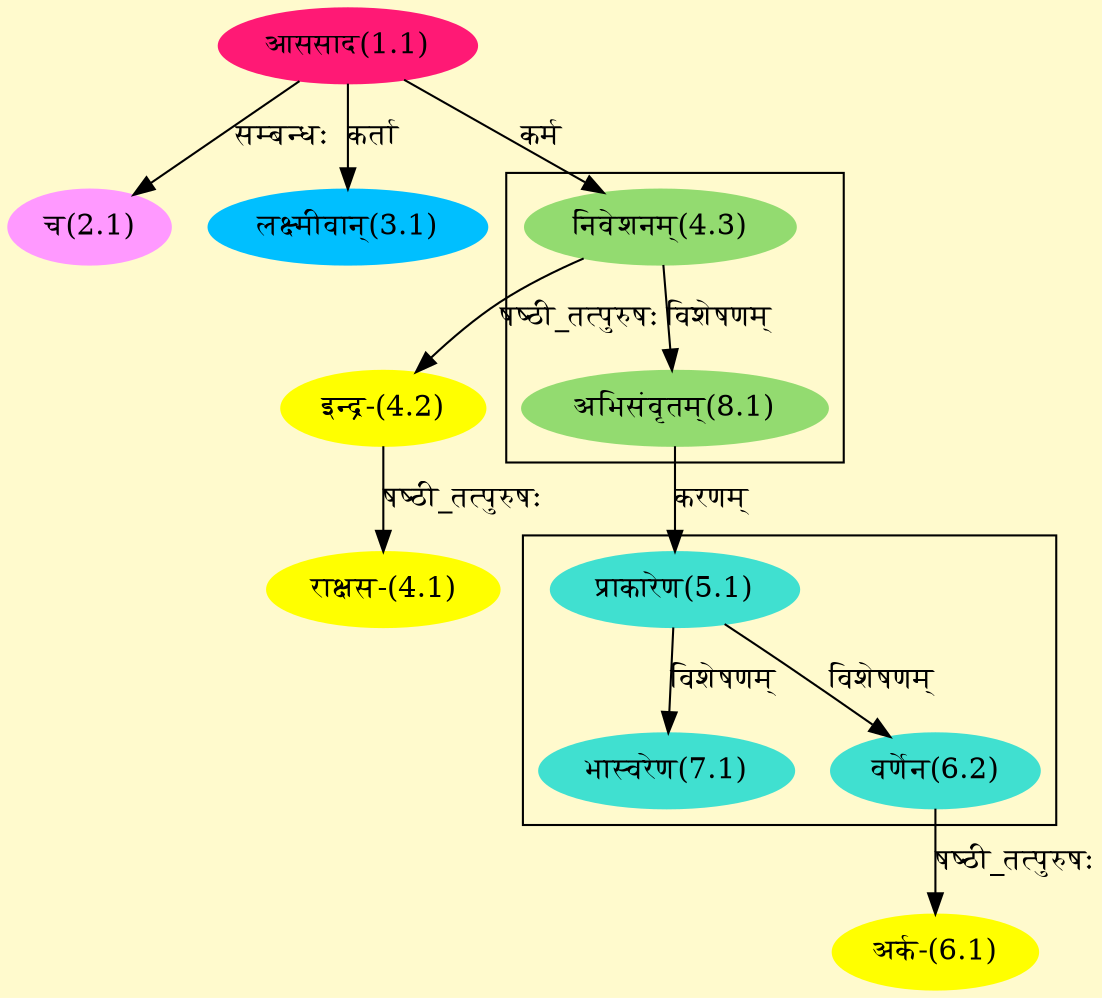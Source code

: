 digraph G{
rankdir=BT;
 compound=true;
 bgcolor="lemonchiffon1";

subgraph cluster_1{
Node6_2 [style=filled, color="#40E0D0" label = "वर्णेन(6.2)"]
Node5_1 [style=filled, color="#40E0D0" label = "प्राकारेण(5.1)"]
Node7_1 [style=filled, color="#40E0D0" label = "भास्वरेण(7.1)"]

}

subgraph cluster_2{
Node8_1 [style=filled, color="#93DB70" label = "अभिसंवृतम्(8.1)"]
Node4_3 [style=filled, color="#93DB70" label = "निवेशनम्(4.3)"]

}
Node1_1 [style=filled, color="#FF1975" label = "आससाद(1.1)"]
Node [style=filled, color="" label = "()"]
Node2_1 [style=filled, color="#FF99FF" label = "च(2.1)"]
Node3_1 [style=filled, color="#00BFFF" label = "लक्ष्मीवान्(3.1)"]
Node4_1 [style=filled, color="#FFFF00" label = "राक्षस-(4.1)"]
Node4_2 [style=filled, color="#FFFF00" label = "इन्द्र-(4.2)"]
Node4_3 [style=filled, color="#93DB70" label = "निवेशनम्(4.3)"]
Node5_1 [style=filled, color="#40E0D0" label = "प्राकारेण(5.1)"]
Node8_1 [style=filled, color="#93DB70" label = "अभिसंवृतम्(8.1)"]
Node6_1 [style=filled, color="#FFFF00" label = "अर्क-(6.1)"]
Node6_2 [style=filled, color="#40E0D0" label = "वर्णेन(6.2)"]
/* Start of Relations section */

Node2_1 -> Node1_1 [  label="सम्बन्धः"  dir="back" ]
Node3_1 -> Node1_1 [  label="कर्ता"  dir="back" ]
Node4_1 -> Node4_2 [  label="षष्ठी_तत्पुरुषः"  dir="back" ]
Node4_2 -> Node4_3 [  label="षष्ठी_तत्पुरुषः"  dir="back" ]
Node4_3 -> Node1_1 [  label="कर्म"  dir="back" ]
Node5_1 -> Node8_1 [  label="करणम्"  dir="back" ]
Node6_1 -> Node6_2 [  label="षष्ठी_तत्पुरुषः"  dir="back" ]
Node6_2 -> Node5_1 [  label="विशेषणम्"  dir="back" ]
Node7_1 -> Node5_1 [  label="विशेषणम्"  dir="back" ]
Node8_1 -> Node4_3 [  label="विशेषणम्"  dir="back" ]
}
